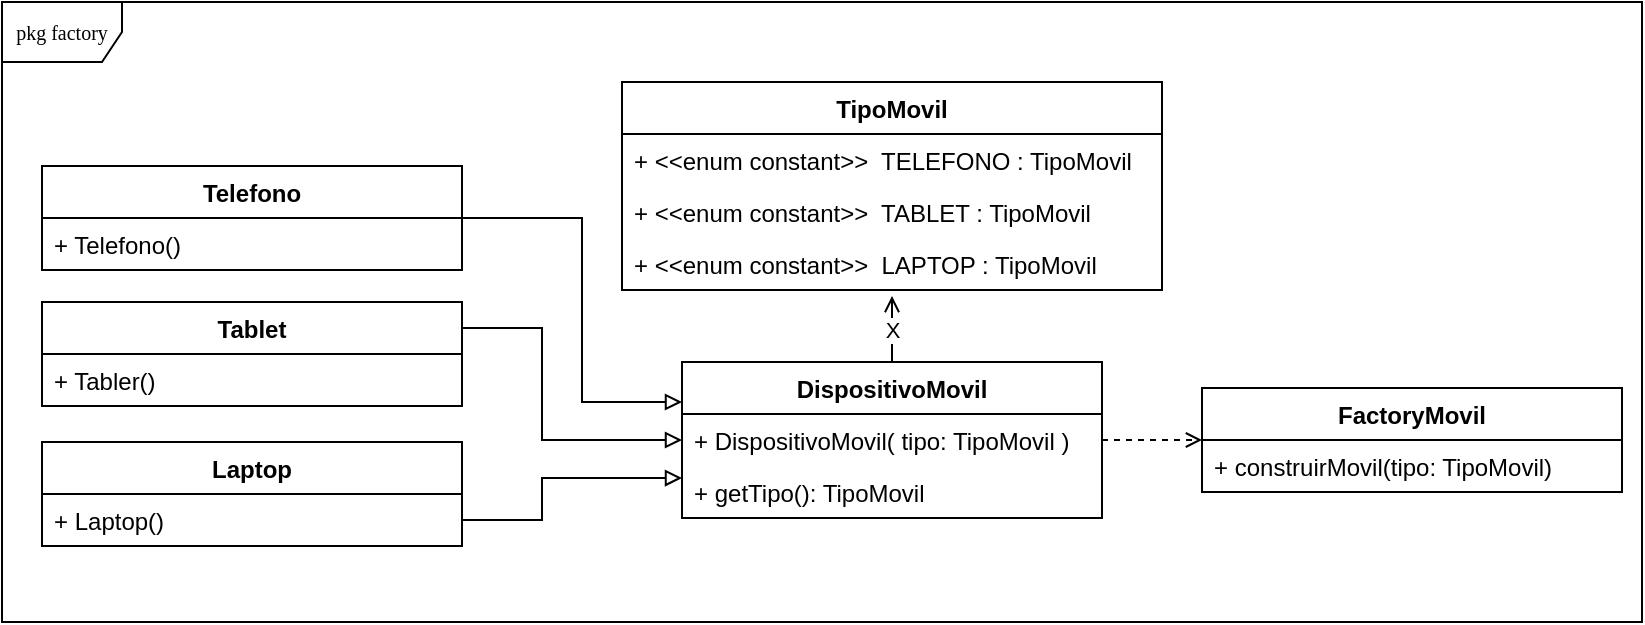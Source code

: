 <mxfile version="13.1.9" type="device"><diagram name="Page-1" id="c4acf3e9-155e-7222-9cf6-157b1a14988f"><mxGraphModel dx="1718" dy="-689" grid="1" gridSize="10" guides="1" tooltips="1" connect="1" arrows="1" fold="1" page="1" pageScale="1" pageWidth="850" pageHeight="1100" background="#ffffff" math="0" shadow="0"><root><mxCell id="0"/><mxCell id="1" parent="0"/><mxCell id="17acba5748e5396b-1" value="pkg factory" style="shape=umlFrame;whiteSpace=wrap;html=1;rounded=0;shadow=0;comic=0;labelBackgroundColor=none;strokeWidth=1;fontFamily=Verdana;fontSize=10;align=center;" parent="1" vertex="1"><mxGeometry x="-120" y="1120" width="820" height="310" as="geometry"/></mxCell><mxCell id="jCrK4QlcLCNQ-LyJK-fV-27" value="FactoryMovil" style="swimlane;fontStyle=1;align=center;verticalAlign=top;childLayout=stackLayout;horizontal=1;startSize=26;horizontalStack=0;resizeParent=1;resizeParentMax=0;resizeLast=0;collapsible=1;marginBottom=0;" vertex="1" parent="1"><mxGeometry x="480" y="1313" width="210" height="52" as="geometry"/></mxCell><mxCell id="jCrK4QlcLCNQ-LyJK-fV-28" value="+ construirMovil(tipo: TipoMovil)" style="text;strokeColor=none;fillColor=none;align=left;verticalAlign=top;spacingLeft=4;spacingRight=4;overflow=hidden;rotatable=0;points=[[0,0.5],[1,0.5]];portConstraint=eastwest;" vertex="1" parent="jCrK4QlcLCNQ-LyJK-fV-27"><mxGeometry y="26" width="210" height="26" as="geometry"/></mxCell><mxCell id="jCrK4QlcLCNQ-LyJK-fV-6" value="TipoMovil" style="swimlane;fontStyle=1;align=center;verticalAlign=top;childLayout=stackLayout;horizontal=1;startSize=26;horizontalStack=0;resizeParent=1;resizeParentMax=0;resizeLast=0;collapsible=1;marginBottom=0;" vertex="1" parent="1"><mxGeometry x="190" y="1160" width="270" height="104" as="geometry"/></mxCell><mxCell id="jCrK4QlcLCNQ-LyJK-fV-12" value="+ &lt;&lt;enum constant&gt;&gt;  TELEFONO : TipoMovil" style="text;strokeColor=none;fillColor=none;align=left;verticalAlign=top;spacingLeft=4;spacingRight=4;overflow=hidden;rotatable=0;points=[[0,0.5],[1,0.5]];portConstraint=eastwest;" vertex="1" parent="jCrK4QlcLCNQ-LyJK-fV-6"><mxGeometry y="26" width="270" height="26" as="geometry"/></mxCell><mxCell id="jCrK4QlcLCNQ-LyJK-fV-11" value="+ &lt;&lt;enum constant&gt;&gt;  TABLET : TipoMovil" style="text;strokeColor=none;fillColor=none;align=left;verticalAlign=top;spacingLeft=4;spacingRight=4;overflow=hidden;rotatable=0;points=[[0,0.5],[1,0.5]];portConstraint=eastwest;" vertex="1" parent="jCrK4QlcLCNQ-LyJK-fV-6"><mxGeometry y="52" width="270" height="26" as="geometry"/></mxCell><mxCell id="jCrK4QlcLCNQ-LyJK-fV-7" value="+ &lt;&lt;enum constant&gt;&gt;  LAPTOP : TipoMovil" style="text;strokeColor=none;fillColor=none;align=left;verticalAlign=top;spacingLeft=4;spacingRight=4;overflow=hidden;rotatable=0;points=[[0,0.5],[1,0.5]];portConstraint=eastwest;" vertex="1" parent="jCrK4QlcLCNQ-LyJK-fV-6"><mxGeometry y="78" width="270" height="26" as="geometry"/></mxCell><mxCell id="jCrK4QlcLCNQ-LyJK-fV-26" value="X" style="edgeStyle=orthogonalEdgeStyle;rounded=0;orthogonalLoop=1;jettySize=auto;html=1;exitX=0.5;exitY=0;exitDx=0;exitDy=0;startArrow=none;startFill=0;endArrow=open;endFill=0;entryX=0.5;entryY=1.115;entryDx=0;entryDy=0;entryPerimeter=0;" edge="1" parent="1" source="jCrK4QlcLCNQ-LyJK-fV-2" target="jCrK4QlcLCNQ-LyJK-fV-7"><mxGeometry relative="1" as="geometry"/></mxCell><mxCell id="jCrK4QlcLCNQ-LyJK-fV-2" value="DispositivoMovil" style="swimlane;fontStyle=1;align=center;verticalAlign=top;childLayout=stackLayout;horizontal=1;startSize=26;horizontalStack=0;resizeParent=1;resizeParentMax=0;resizeLast=0;collapsible=1;marginBottom=0;" vertex="1" parent="1"><mxGeometry x="220" y="1300" width="210" height="78" as="geometry"/></mxCell><mxCell id="jCrK4QlcLCNQ-LyJK-fV-10" value="+ DispositivoMovil( tipo: TipoMovil )" style="text;strokeColor=none;fillColor=none;align=left;verticalAlign=top;spacingLeft=4;spacingRight=4;overflow=hidden;rotatable=0;points=[[0,0.5],[1,0.5]];portConstraint=eastwest;" vertex="1" parent="jCrK4QlcLCNQ-LyJK-fV-2"><mxGeometry y="26" width="210" height="26" as="geometry"/></mxCell><mxCell id="jCrK4QlcLCNQ-LyJK-fV-5" value="+ getTipo(): TipoMovil" style="text;strokeColor=none;fillColor=none;align=left;verticalAlign=top;spacingLeft=4;spacingRight=4;overflow=hidden;rotatable=0;points=[[0,0.5],[1,0.5]];portConstraint=eastwest;" vertex="1" parent="jCrK4QlcLCNQ-LyJK-fV-2"><mxGeometry y="52" width="210" height="26" as="geometry"/></mxCell><mxCell id="jCrK4QlcLCNQ-LyJK-fV-21" value="Laptop" style="swimlane;fontStyle=1;align=center;verticalAlign=top;childLayout=stackLayout;horizontal=1;startSize=26;horizontalStack=0;resizeParent=1;resizeParentMax=0;resizeLast=0;collapsible=1;marginBottom=0;" vertex="1" parent="1"><mxGeometry x="-100" y="1340" width="210" height="52" as="geometry"/></mxCell><mxCell id="jCrK4QlcLCNQ-LyJK-fV-22" value="+ Laptop()" style="text;strokeColor=none;fillColor=none;align=left;verticalAlign=top;spacingLeft=4;spacingRight=4;overflow=hidden;rotatable=0;points=[[0,0.5],[1,0.5]];portConstraint=eastwest;" vertex="1" parent="jCrK4QlcLCNQ-LyJK-fV-21"><mxGeometry y="26" width="210" height="26" as="geometry"/></mxCell><mxCell id="jCrK4QlcLCNQ-LyJK-fV-24" style="edgeStyle=orthogonalEdgeStyle;rounded=0;orthogonalLoop=1;jettySize=auto;html=1;exitX=1;exitY=0.25;exitDx=0;exitDy=0;entryX=0;entryY=0.5;entryDx=0;entryDy=0;startArrow=none;startFill=0;endArrow=block;endFill=0;" edge="1" parent="1" source="jCrK4QlcLCNQ-LyJK-fV-19" target="jCrK4QlcLCNQ-LyJK-fV-10"><mxGeometry relative="1" as="geometry"><Array as="points"><mxPoint x="150" y="1283"/><mxPoint x="150" y="1339"/></Array></mxGeometry></mxCell><mxCell id="jCrK4QlcLCNQ-LyJK-fV-19" value="Tablet" style="swimlane;fontStyle=1;align=center;verticalAlign=top;childLayout=stackLayout;horizontal=1;startSize=26;horizontalStack=0;resizeParent=1;resizeParentMax=0;resizeLast=0;collapsible=1;marginBottom=0;" vertex="1" parent="1"><mxGeometry x="-100" y="1270" width="210" height="52" as="geometry"/></mxCell><mxCell id="jCrK4QlcLCNQ-LyJK-fV-20" value="+ Tabler()" style="text;strokeColor=none;fillColor=none;align=left;verticalAlign=top;spacingLeft=4;spacingRight=4;overflow=hidden;rotatable=0;points=[[0,0.5],[1,0.5]];portConstraint=eastwest;" vertex="1" parent="jCrK4QlcLCNQ-LyJK-fV-19"><mxGeometry y="26" width="210" height="26" as="geometry"/></mxCell><mxCell id="jCrK4QlcLCNQ-LyJK-fV-23" style="edgeStyle=orthogonalEdgeStyle;rounded=0;orthogonalLoop=1;jettySize=auto;html=1;exitX=1;exitY=0.5;exitDx=0;exitDy=0;startArrow=none;startFill=0;endArrow=block;endFill=0;" edge="1" parent="1" source="jCrK4QlcLCNQ-LyJK-fV-13"><mxGeometry relative="1" as="geometry"><mxPoint x="220" y="1320" as="targetPoint"/><Array as="points"><mxPoint x="170" y="1228"/><mxPoint x="170" y="1320"/></Array></mxGeometry></mxCell><mxCell id="jCrK4QlcLCNQ-LyJK-fV-13" value="Telefono" style="swimlane;fontStyle=1;align=center;verticalAlign=top;childLayout=stackLayout;horizontal=1;startSize=26;horizontalStack=0;resizeParent=1;resizeParentMax=0;resizeLast=0;collapsible=1;marginBottom=0;" vertex="1" parent="1"><mxGeometry x="-100" y="1202" width="210" height="52" as="geometry"/></mxCell><mxCell id="jCrK4QlcLCNQ-LyJK-fV-14" value="+ Telefono()" style="text;strokeColor=none;fillColor=none;align=left;verticalAlign=top;spacingLeft=4;spacingRight=4;overflow=hidden;rotatable=0;points=[[0,0.5],[1,0.5]];portConstraint=eastwest;" vertex="1" parent="jCrK4QlcLCNQ-LyJK-fV-13"><mxGeometry y="26" width="210" height="26" as="geometry"/></mxCell><mxCell id="jCrK4QlcLCNQ-LyJK-fV-25" style="edgeStyle=orthogonalEdgeStyle;rounded=0;orthogonalLoop=1;jettySize=auto;html=1;exitX=1;exitY=0.5;exitDx=0;exitDy=0;entryX=0;entryY=0.231;entryDx=0;entryDy=0;startArrow=none;startFill=0;endArrow=block;endFill=0;entryPerimeter=0;" edge="1" parent="1" source="jCrK4QlcLCNQ-LyJK-fV-22" target="jCrK4QlcLCNQ-LyJK-fV-5"><mxGeometry relative="1" as="geometry"><Array as="points"><mxPoint x="150" y="1379"/><mxPoint x="150" y="1358"/></Array></mxGeometry></mxCell><mxCell id="jCrK4QlcLCNQ-LyJK-fV-30" style="edgeStyle=orthogonalEdgeStyle;rounded=0;orthogonalLoop=1;jettySize=auto;html=1;exitX=1;exitY=0.5;exitDx=0;exitDy=0;startArrow=none;startFill=0;endArrow=open;endFill=0;entryX=0;entryY=0.5;entryDx=0;entryDy=0;dashed=1;" edge="1" parent="1" source="jCrK4QlcLCNQ-LyJK-fV-10" target="jCrK4QlcLCNQ-LyJK-fV-27"><mxGeometry relative="1" as="geometry"/></mxCell></root></mxGraphModel></diagram></mxfile>